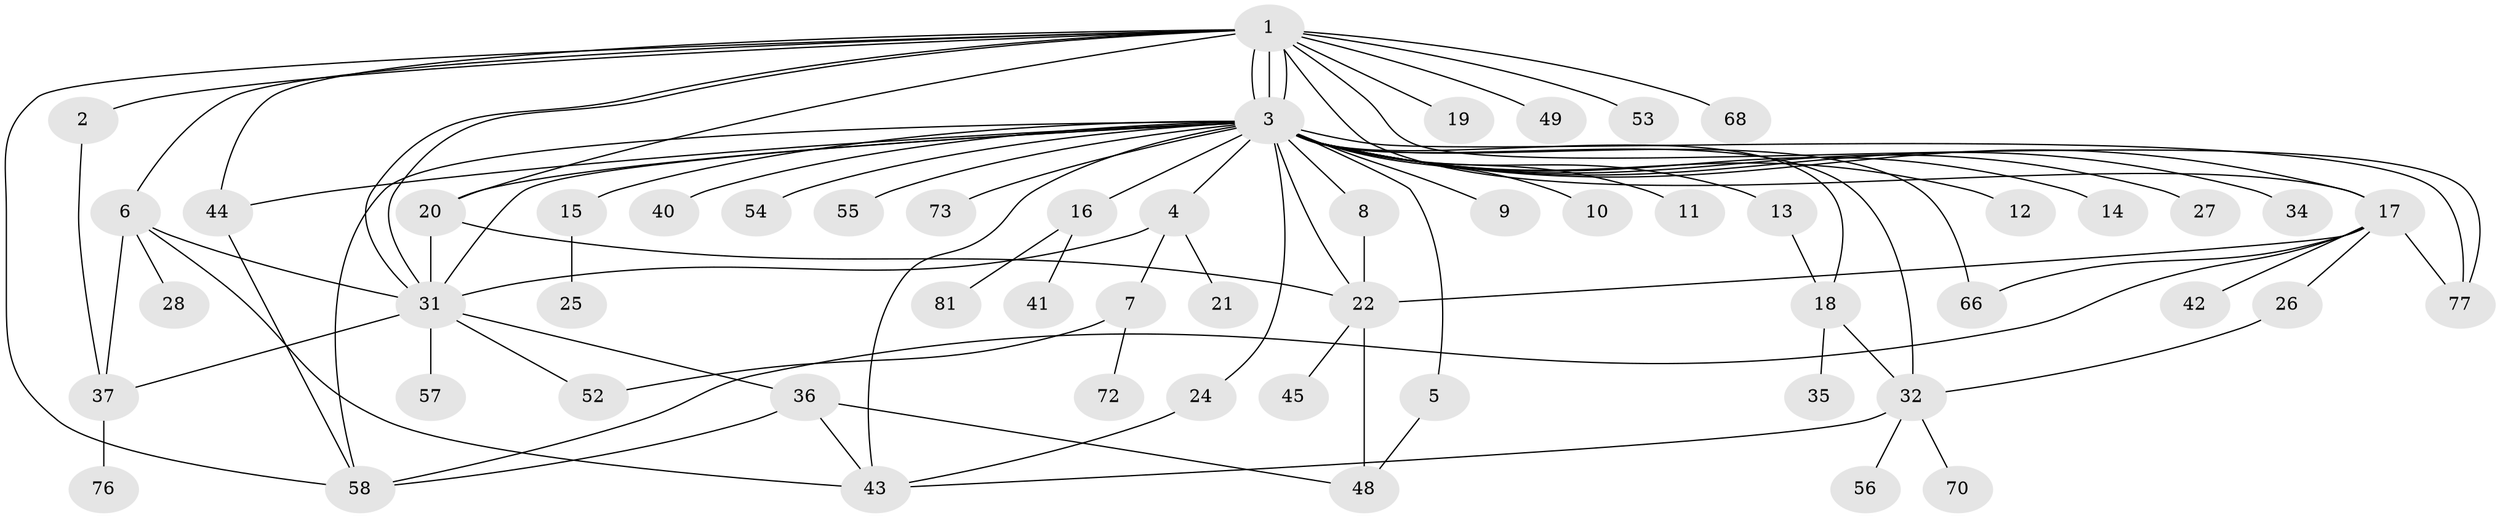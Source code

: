 // Generated by graph-tools (version 1.1) at 2025/51/02/27/25 19:51:54]
// undirected, 56 vertices, 87 edges
graph export_dot {
graph [start="1"]
  node [color=gray90,style=filled];
  1 [super="+33"];
  2;
  3 [super="+39"];
  4;
  5 [super="+74"];
  6;
  7 [super="+30"];
  8 [super="+78"];
  9;
  10;
  11;
  12;
  13;
  14;
  15 [super="+69"];
  16 [super="+62"];
  17 [super="+65"];
  18 [super="+46"];
  19;
  20 [super="+63"];
  21 [super="+29"];
  22 [super="+23"];
  24 [super="+38"];
  25;
  26 [super="+60"];
  27;
  28;
  31 [super="+75"];
  32 [super="+64"];
  34 [super="+71"];
  35;
  36 [super="+61"];
  37 [super="+47"];
  40;
  41;
  42 [super="+50"];
  43 [super="+51"];
  44;
  45;
  48 [super="+79"];
  49 [super="+67"];
  52;
  53;
  54;
  55;
  56;
  57;
  58 [super="+59"];
  66;
  68;
  70;
  72;
  73;
  76;
  77 [super="+80"];
  81;
  1 -- 2;
  1 -- 3;
  1 -- 3;
  1 -- 3;
  1 -- 6;
  1 -- 17;
  1 -- 19;
  1 -- 20;
  1 -- 31 [weight=2];
  1 -- 31;
  1 -- 44;
  1 -- 49;
  1 -- 53;
  1 -- 58;
  1 -- 68;
  1 -- 77;
  2 -- 37;
  3 -- 4;
  3 -- 5;
  3 -- 8;
  3 -- 9;
  3 -- 10;
  3 -- 11;
  3 -- 12;
  3 -- 13;
  3 -- 14;
  3 -- 15;
  3 -- 16;
  3 -- 17;
  3 -- 18;
  3 -- 20 [weight=2];
  3 -- 22;
  3 -- 24;
  3 -- 27;
  3 -- 31;
  3 -- 34;
  3 -- 40;
  3 -- 43;
  3 -- 44;
  3 -- 54;
  3 -- 55;
  3 -- 66;
  3 -- 73;
  3 -- 77 [weight=2];
  3 -- 58;
  3 -- 32;
  4 -- 7;
  4 -- 21;
  4 -- 31;
  5 -- 48;
  6 -- 28;
  6 -- 31;
  6 -- 37;
  6 -- 43;
  7 -- 52;
  7 -- 72;
  8 -- 22;
  13 -- 18;
  15 -- 25;
  16 -- 41;
  16 -- 81;
  17 -- 22;
  17 -- 26;
  17 -- 42;
  17 -- 58;
  17 -- 66;
  17 -- 77;
  18 -- 35;
  18 -- 32;
  20 -- 22;
  20 -- 31;
  22 -- 45;
  22 -- 48;
  24 -- 43;
  26 -- 32 [weight=2];
  31 -- 36;
  31 -- 52;
  31 -- 57;
  31 -- 37;
  32 -- 56;
  32 -- 70;
  32 -- 43;
  36 -- 43;
  36 -- 48;
  36 -- 58;
  37 -- 76;
  44 -- 58;
}
